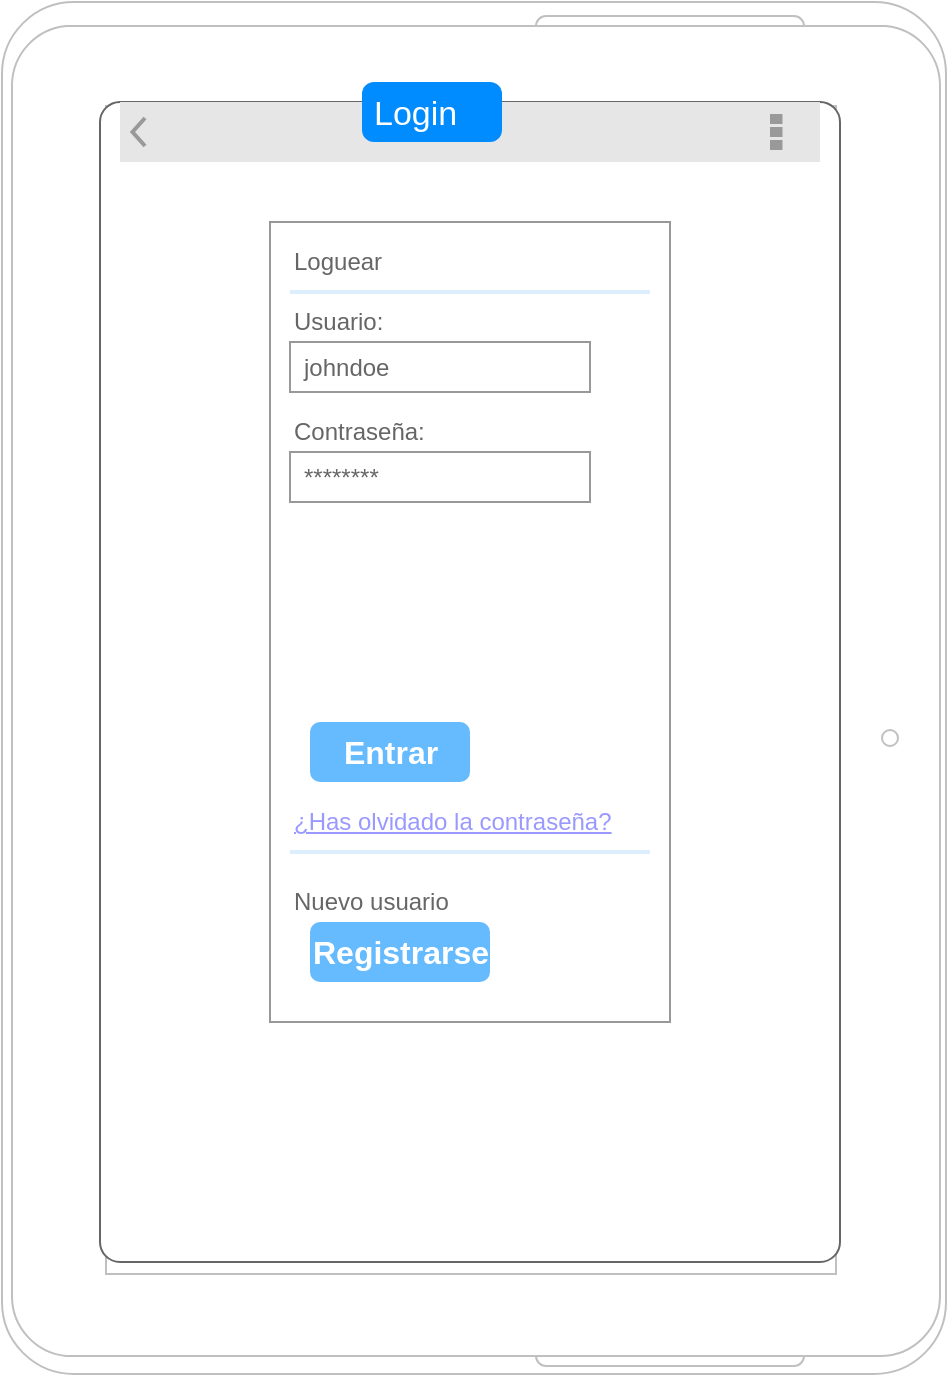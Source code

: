 <mxfile version="13.1.3" type="google" pages="5"><diagram id="OhHfvujmzHvywptCftfq" name="login"><mxGraphModel dx="1357" dy="807" grid="1" gridSize="10" guides="1" tooltips="1" connect="1" arrows="1" fold="1" page="1" pageScale="1" pageWidth="827" pageHeight="1169" math="0" shadow="0"><root><mxCell id="0"/><mxCell id="1" parent="0"/><mxCell id="pBbbGzxK9Ap5g3u8Af3E-1" value="" style="verticalLabelPosition=bottom;verticalAlign=top;html=1;shadow=0;dashed=0;strokeWidth=1;shape=mxgraph.android.tab2;strokeColor=#c0c0c0;" vertex="1" parent="1"><mxGeometry x="180" y="70" width="472" height="686" as="geometry"/></mxCell><mxCell id="pBbbGzxK9Ap5g3u8Af3E-4" value="" style="shape=mxgraph.mockup.containers.marginRect;rectMarginTop=10;strokeColor=#666666;strokeWidth=1;dashed=0;rounded=1;arcSize=5;recursiveResize=0;" vertex="1" parent="1"><mxGeometry x="229" y="110" width="370" height="590" as="geometry"/></mxCell><mxCell id="pBbbGzxK9Ap5g3u8Af3E-14" value="" style="strokeWidth=1;html=1;shadow=0;dashed=0;shape=mxgraph.android.action_bar_landscape;fillColor=#E6E6E6;strokeColor=#c0c0c0;strokeWidth=2;" vertex="1" parent="pBbbGzxK9Ap5g3u8Af3E-4"><mxGeometry x="10" y="10" width="350" height="30" as="geometry"/></mxCell><mxCell id="1p_zt-nthzSUx3W2dj4f-1" value="" style="strokeWidth=1;shadow=0;dashed=0;align=center;html=1;shape=mxgraph.mockup.forms.rrect;rSize=0;strokeColor=#999999;fillColor=#ffffff;" vertex="1" parent="pBbbGzxK9Ap5g3u8Af3E-4"><mxGeometry x="85" y="70" width="200" height="400" as="geometry"/></mxCell><mxCell id="1p_zt-nthzSUx3W2dj4f-2" value="Loguear" style="strokeWidth=1;shadow=0;dashed=0;align=center;html=1;shape=mxgraph.mockup.forms.anchor;fontSize=12;fontColor=#666666;align=left;resizeWidth=1;spacingLeft=0;" vertex="1" parent="1p_zt-nthzSUx3W2dj4f-1"><mxGeometry width="100" height="20" relative="1" as="geometry"><mxPoint x="10" y="10" as="offset"/></mxGeometry></mxCell><mxCell id="1p_zt-nthzSUx3W2dj4f-3" value="" style="shape=line;strokeColor=#ddeeff;strokeWidth=2;html=1;resizeWidth=1;" vertex="1" parent="1p_zt-nthzSUx3W2dj4f-1"><mxGeometry width="180" height="10" relative="1" as="geometry"><mxPoint x="10" y="30" as="offset"/></mxGeometry></mxCell><mxCell id="1p_zt-nthzSUx3W2dj4f-4" value="Usuario:" style="strokeWidth=1;shadow=0;dashed=0;align=center;html=1;shape=mxgraph.mockup.forms.anchor;fontSize=12;fontColor=#666666;align=left;resizeWidth=1;spacingLeft=0;" vertex="1" parent="1p_zt-nthzSUx3W2dj4f-1"><mxGeometry width="100" height="20" relative="1" as="geometry"><mxPoint x="10" y="40" as="offset"/></mxGeometry></mxCell><mxCell id="1p_zt-nthzSUx3W2dj4f-5" value="johndoe" style="strokeWidth=1;shadow=0;dashed=0;align=center;html=1;shape=mxgraph.mockup.forms.rrect;rSize=0;strokeColor=#999999;fontColor=#666666;align=left;spacingLeft=5;resizeWidth=1;" vertex="1" parent="1p_zt-nthzSUx3W2dj4f-1"><mxGeometry width="150" height="25" relative="1" as="geometry"><mxPoint x="10" y="60" as="offset"/></mxGeometry></mxCell><mxCell id="1p_zt-nthzSUx3W2dj4f-6" value="Contraseña:" style="strokeWidth=1;shadow=0;dashed=0;align=center;html=1;shape=mxgraph.mockup.forms.anchor;fontSize=12;fontColor=#666666;align=left;resizeWidth=1;spacingLeft=0;" vertex="1" parent="1p_zt-nthzSUx3W2dj4f-1"><mxGeometry width="100" height="20" relative="1" as="geometry"><mxPoint x="10" y="95" as="offset"/></mxGeometry></mxCell><mxCell id="1p_zt-nthzSUx3W2dj4f-7" value="********" style="strokeWidth=1;shadow=0;dashed=0;align=center;html=1;shape=mxgraph.mockup.forms.rrect;rSize=0;strokeColor=#999999;fontColor=#666666;align=left;spacingLeft=5;resizeWidth=1;" vertex="1" parent="1p_zt-nthzSUx3W2dj4f-1"><mxGeometry width="150" height="25" relative="1" as="geometry"><mxPoint x="10" y="115" as="offset"/></mxGeometry></mxCell><mxCell id="1p_zt-nthzSUx3W2dj4f-8" value="Entrar" style="strokeWidth=1;shadow=0;dashed=0;align=center;html=1;shape=mxgraph.mockup.forms.rrect;rSize=5;strokeColor=none;fontColor=#ffffff;fillColor=#66bbff;fontSize=16;fontStyle=1;" vertex="1" parent="1p_zt-nthzSUx3W2dj4f-1"><mxGeometry y="1" width="80" height="30" relative="1" as="geometry"><mxPoint x="20" y="-150" as="offset"/></mxGeometry></mxCell><mxCell id="1p_zt-nthzSUx3W2dj4f-9" value="&lt;div&gt;¿Has olvidado la contraseña?&lt;/div&gt;" style="strokeWidth=1;shadow=0;dashed=0;align=center;html=1;shape=mxgraph.mockup.forms.anchor;fontSize=12;fontColor=#9999ff;align=left;spacingLeft=0;fontStyle=4;resizeWidth=1;" vertex="1" parent="1p_zt-nthzSUx3W2dj4f-1"><mxGeometry y="1" width="150" height="20" relative="1" as="geometry"><mxPoint x="10" y="-110" as="offset"/></mxGeometry></mxCell><mxCell id="1p_zt-nthzSUx3W2dj4f-10" value="" style="shape=line;strokeColor=#ddeeff;strokeWidth=2;html=1;resizeWidth=1;" vertex="1" parent="1p_zt-nthzSUx3W2dj4f-1"><mxGeometry y="1" width="180" height="10" relative="1" as="geometry"><mxPoint x="10" y="-90" as="offset"/></mxGeometry></mxCell><mxCell id="1p_zt-nthzSUx3W2dj4f-11" value="&lt;div&gt;Nuevo usuario&lt;/div&gt;" style="strokeWidth=1;shadow=0;dashed=0;align=center;html=1;shape=mxgraph.mockup.forms.anchor;fontSize=12;fontColor=#666666;align=left;spacingLeft=0;resizeWidth=1;" vertex="1" parent="1p_zt-nthzSUx3W2dj4f-1"><mxGeometry y="1" width="150" height="20" relative="1" as="geometry"><mxPoint x="10" y="-70" as="offset"/></mxGeometry></mxCell><mxCell id="1p_zt-nthzSUx3W2dj4f-12" value="Registrarse" style="strokeWidth=1;shadow=0;dashed=0;align=center;html=1;shape=mxgraph.mockup.forms.rrect;rSize=5;strokeColor=none;fontColor=#ffffff;fillColor=#66bbff;fontSize=16;fontStyle=1;" vertex="1" parent="1p_zt-nthzSUx3W2dj4f-1"><mxGeometry y="1" width="90" height="30" relative="1" as="geometry"><mxPoint x="20" y="-50" as="offset"/></mxGeometry></mxCell><mxCell id="pBbbGzxK9Ap5g3u8Af3E-15" value="Login" style="shape=rect;strokeColor=none;fillColor=#008cff;strokeWidth=1;dashed=0;rounded=1;arcSize=20;fontColor=#ffffff;fontSize=17;spacing=2;spacingTop=-2;align=left;autosize=1;spacingLeft=4;resizeWidth=0;resizeHeight=0;perimeter=none;" vertex="1" parent="1"><mxGeometry x="360" y="110" width="70" height="30" as="geometry"/></mxCell></root></mxGraphModel></diagram><diagram id="ZQyWxMk5r7PMmkPVNmxb" name="register"><mxGraphModel dx="1357" dy="807" grid="1" gridSize="10" guides="1" tooltips="1" connect="1" arrows="1" fold="1" page="1" pageScale="1" pageWidth="827" pageHeight="1169" math="0" shadow="0"><root><mxCell id="rLpeH3yPwdTUDy93IjFc-0"/><mxCell id="rLpeH3yPwdTUDy93IjFc-1" parent="rLpeH3yPwdTUDy93IjFc-0"/><mxCell id="rLpeH3yPwdTUDy93IjFc-3" value="" style="verticalLabelPosition=bottom;verticalAlign=top;html=1;shadow=0;dashed=0;strokeWidth=1;shape=mxgraph.android.tab2;strokeColor=#c0c0c0;" vertex="1" parent="rLpeH3yPwdTUDy93IjFc-1"><mxGeometry x="178" y="40" width="472" height="686" as="geometry"/></mxCell><mxCell id="rLpeH3yPwdTUDy93IjFc-4" value="" style="shape=mxgraph.mockup.containers.marginRect;rectMarginTop=10;strokeColor=#666666;strokeWidth=1;dashed=0;rounded=1;arcSize=5;recursiveResize=0;" vertex="1" parent="rLpeH3yPwdTUDy93IjFc-1"><mxGeometry x="230" y="80" width="370" height="590" as="geometry"/></mxCell><mxCell id="rLpeH3yPwdTUDy93IjFc-5" value="" style="triangle;whiteSpace=wrap;html=1;direction=west;" vertex="1" parent="rLpeH3yPwdTUDy93IjFc-4"><mxGeometry x="340" y="10" width="20" height="20" as="geometry"/></mxCell><mxCell id="rLpeH3yPwdTUDy93IjFc-6" value="Registrar" style="strokeWidth=1;shadow=0;dashed=0;align=center;html=1;shape=mxgraph.mockup.buttons.button;strokeColor=#666666;fontColor=#ffffff;mainText=;buttonStyle=round;fontSize=17;fontStyle=1;fillColor=#008cff;whiteSpace=wrap;" vertex="1" parent="rLpeH3yPwdTUDy93IjFc-4"><mxGeometry x="254" y="550" width="100" height="30" as="geometry"/></mxCell><mxCell id="rLpeH3yPwdTUDy93IjFc-7" value="" style="rounded=1;whiteSpace=wrap;html=1;" vertex="1" parent="rLpeH3yPwdTUDy93IjFc-1"><mxGeometry x="364" y="140" width="120" height="30" as="geometry"/></mxCell><mxCell id="rLpeH3yPwdTUDy93IjFc-8" value="" style="rounded=1;whiteSpace=wrap;html=1;" vertex="1" parent="rLpeH3yPwdTUDy93IjFc-1"><mxGeometry x="364" y="190" width="120" height="30" as="geometry"/></mxCell><mxCell id="rLpeH3yPwdTUDy93IjFc-9" value="" style="rounded=1;whiteSpace=wrap;html=1;" vertex="1" parent="rLpeH3yPwdTUDy93IjFc-1"><mxGeometry x="364" y="240" width="120" height="30" as="geometry"/></mxCell><mxCell id="rLpeH3yPwdTUDy93IjFc-10" value="" style="rounded=1;whiteSpace=wrap;html=1;" vertex="1" parent="rLpeH3yPwdTUDy93IjFc-1"><mxGeometry x="364" y="290" width="120" height="30" as="geometry"/></mxCell><mxCell id="rLpeH3yPwdTUDy93IjFc-11" value="Usuario" style="text;html=1;strokeColor=none;fillColor=none;align=center;verticalAlign=middle;whiteSpace=wrap;rounded=0;" vertex="1" parent="rLpeH3yPwdTUDy93IjFc-1"><mxGeometry x="260" y="145" width="40" height="20" as="geometry"/></mxCell><mxCell id="rLpeH3yPwdTUDy93IjFc-12" value="Email" style="text;html=1;strokeColor=none;fillColor=none;align=center;verticalAlign=middle;whiteSpace=wrap;rounded=0;" vertex="1" parent="rLpeH3yPwdTUDy93IjFc-1"><mxGeometry x="260" y="195" width="40" height="20" as="geometry"/></mxCell><mxCell id="rLpeH3yPwdTUDy93IjFc-13" value="&lt;div&gt;Contraseña&lt;/div&gt;" style="text;html=1;strokeColor=none;fillColor=none;align=center;verticalAlign=middle;whiteSpace=wrap;rounded=0;" vertex="1" parent="rLpeH3yPwdTUDy93IjFc-1"><mxGeometry x="260" y="245" width="40" height="20" as="geometry"/></mxCell><mxCell id="rLpeH3yPwdTUDy93IjFc-14" value="&lt;font color=&quot;#FF0000&quot;&gt;*&lt;/font&gt;" style="text;html=1;strokeColor=none;fillColor=none;align=center;verticalAlign=middle;whiteSpace=wrap;rounded=0;" vertex="1" parent="rLpeH3yPwdTUDy93IjFc-1"><mxGeometry x="310" y="145" width="20" height="20" as="geometry"/></mxCell><mxCell id="rLpeH3yPwdTUDy93IjFc-15" value="&lt;font color=&quot;#FF0000&quot;&gt;*&lt;/font&gt;" style="text;html=1;strokeColor=none;fillColor=none;align=center;verticalAlign=middle;whiteSpace=wrap;rounded=0;" vertex="1" parent="rLpeH3yPwdTUDy93IjFc-1"><mxGeometry x="310" y="195" width="20" height="20" as="geometry"/></mxCell><mxCell id="rLpeH3yPwdTUDy93IjFc-16" value="&lt;font color=&quot;#FF0000&quot;&gt;*&lt;/font&gt;" style="text;html=1;strokeColor=none;fillColor=none;align=center;verticalAlign=middle;whiteSpace=wrap;rounded=0;" vertex="1" parent="rLpeH3yPwdTUDy93IjFc-1"><mxGeometry x="310" y="240" width="20" height="20" as="geometry"/></mxCell><mxCell id="rLpeH3yPwdTUDy93IjFc-17" value="Repite la contraseña" style="text;html=1;strokeColor=none;fillColor=none;align=center;verticalAlign=middle;whiteSpace=wrap;rounded=0;" vertex="1" parent="rLpeH3yPwdTUDy93IjFc-1"><mxGeometry x="260" y="290" width="40" height="20" as="geometry"/></mxCell><mxCell id="rLpeH3yPwdTUDy93IjFc-18" value="&lt;font color=&quot;#FF0000&quot;&gt;*&lt;/font&gt;" style="text;html=1;strokeColor=none;fillColor=none;align=center;verticalAlign=middle;whiteSpace=wrap;rounded=0;" vertex="1" parent="rLpeH3yPwdTUDy93IjFc-1"><mxGeometry x="310" y="290" width="20" height="20" as="geometry"/></mxCell><mxCell id="rLpeH3yPwdTUDy93IjFc-19" value="" style="strokeWidth=1;html=1;shadow=0;dashed=0;shape=mxgraph.android.action_bar_landscape;fillColor=#E6E6E6;strokeColor=#c0c0c0;strokeWidth=2;" vertex="1" parent="rLpeH3yPwdTUDy93IjFc-1"><mxGeometry x="239" y="90" width="350" height="30" as="geometry"/></mxCell><mxCell id="rLpeH3yPwdTUDy93IjFc-20" value="Registrándote" style="shape=rect;strokeColor=none;fillColor=#008cff;strokeWidth=1;dashed=0;rounded=1;arcSize=20;fontColor=#ffffff;fontSize=17;spacing=2;spacingTop=-2;align=left;autosize=1;spacingLeft=4;resizeWidth=0;resizeHeight=0;perimeter=none;" vertex="1" parent="rLpeH3yPwdTUDy93IjFc-1"><mxGeometry x="354" y="80" width="130" height="30" as="geometry"/></mxCell></root></mxGraphModel></diagram><diagram id="0fNcVOmLJvxJxW2lCMJr" name="main-window"><mxGraphModel dx="1357" dy="807" grid="1" gridSize="10" guides="1" tooltips="1" connect="1" arrows="1" fold="1" page="1" pageScale="1" pageWidth="827" pageHeight="1169" math="0" shadow="0"><root><mxCell id="0GMuMxlJo6W8gUavaypU-0"/><mxCell id="0GMuMxlJo6W8gUavaypU-1" parent="0GMuMxlJo6W8gUavaypU-0"/><mxCell id="8jx7JjbVbEFTBR6swIQ5-0" value="" style="verticalLabelPosition=bottom;verticalAlign=top;html=1;shadow=0;dashed=0;strokeWidth=1;shape=mxgraph.android.tab2;strokeColor=#c0c0c0;" vertex="1" parent="0GMuMxlJo6W8gUavaypU-1"><mxGeometry x="180" y="70" width="472" height="686" as="geometry"/></mxCell><mxCell id="8jx7JjbVbEFTBR6swIQ5-1" value="" style="shape=mxgraph.mockup.containers.marginRect;rectMarginTop=10;strokeColor=#666666;strokeWidth=1;dashed=0;rounded=1;arcSize=5;recursiveResize=0;" vertex="1" parent="0GMuMxlJo6W8gUavaypU-1"><mxGeometry x="230" y="110" width="370" height="590" as="geometry"/></mxCell><mxCell id="8jx7JjbVbEFTBR6swIQ5-10" value="Guardar" style="strokeWidth=1;shadow=0;dashed=0;align=center;html=1;shape=mxgraph.mockup.buttons.button;strokeColor=#666666;fontColor=#ffffff;mainText=;buttonStyle=round;fontSize=17;fontStyle=1;fillColor=#008cff;whiteSpace=wrap;" vertex="1" parent="8jx7JjbVbEFTBR6swIQ5-1"><mxGeometry x="250" y="540" width="100" height="30" as="geometry"/></mxCell><mxCell id="8jx7JjbVbEFTBR6swIQ5-11" value="" style="strokeWidth=1;html=1;shadow=0;dashed=0;shape=mxgraph.android.action_bar_landscape;fillColor=#E6E6E6;strokeColor=#c0c0c0;strokeWidth=2;" vertex="1" parent="8jx7JjbVbEFTBR6swIQ5-1"><mxGeometry x="10" y="10" width="350" height="30" as="geometry"/></mxCell><mxCell id="x3VIYke9uhWcfmBQ91cJ-1" value="23/05/2020" style="strokeWidth=1;html=1;shadow=0;dashed=0;shape=mxgraph.android.spinner2;align=center;fillColor=#999999;strokeColor=#999999;verticalAlign=bottom" vertex="1" parent="8jx7JjbVbEFTBR6swIQ5-1"><mxGeometry x="250" y="60" width="110" height="10" as="geometry"/></mxCell><mxCell id="x3VIYke9uhWcfmBQ91cJ-10" value="Gramíneas" style="strokeWidth=1;shadow=0;dashed=0;align=center;html=1;shape=mxgraph.mockup.text.textBox;fontColor=#666666;align=left;fontSize=17;spacingLeft=4;spacingTop=-3;strokeColor=#666666;mainText=" vertex="1" parent="8jx7JjbVbEFTBR6swIQ5-1"><mxGeometry x="10" y="100" width="150" height="30" as="geometry"/></mxCell><mxCell id="x3VIYke9uhWcfmBQ91cJ-11" value="&lt;div align=&quot;right&quot;&gt;Muy alto&lt;/div&gt;" style="strokeWidth=1;shadow=0;dashed=0;align=right;html=1;shape=mxgraph.mockup.text.textBox;fontColor=#666666;align=left;fontSize=17;spacingLeft=4;spacingTop=-3;strokeColor=#666666;mainText=" vertex="1" parent="8jx7JjbVbEFTBR6swIQ5-1"><mxGeometry x="160" y="100" width="150" height="30" as="geometry"/></mxCell><mxCell id="x3VIYke9uhWcfmBQ91cJ-19" value="Plantago" style="strokeWidth=1;shadow=0;dashed=0;align=center;html=1;shape=mxgraph.mockup.text.textBox;fontColor=#666666;align=left;fontSize=17;spacingLeft=4;spacingTop=-3;strokeColor=#666666;mainText=" vertex="1" parent="8jx7JjbVbEFTBR6swIQ5-1"><mxGeometry x="10" y="130" width="150" height="30" as="geometry"/></mxCell><mxCell id="x3VIYke9uhWcfmBQ91cJ-20" value="Alto" style="strokeWidth=1;shadow=0;dashed=0;align=center;html=1;shape=mxgraph.mockup.text.textBox;fontColor=#666666;align=left;fontSize=17;spacingLeft=4;spacingTop=-3;strokeColor=#666666;mainText=" vertex="1" parent="8jx7JjbVbEFTBR6swIQ5-1"><mxGeometry x="160" y="130" width="150" height="30" as="geometry"/></mxCell><mxCell id="x3VIYke9uhWcfmBQ91cJ-21" value="Coníferas" style="strokeWidth=1;shadow=0;dashed=0;align=center;html=1;shape=mxgraph.mockup.text.textBox;fontColor=#666666;align=left;fontSize=17;spacingLeft=4;spacingTop=-3;strokeColor=#666666;mainText=" vertex="1" parent="8jx7JjbVbEFTBR6swIQ5-1"><mxGeometry x="10" y="160" width="150" height="30" as="geometry"/></mxCell><mxCell id="x3VIYke9uhWcfmBQ91cJ-22" value="Bajo" style="strokeWidth=1;shadow=0;dashed=0;align=center;html=1;shape=mxgraph.mockup.text.textBox;fontColor=#666666;align=left;fontSize=17;spacingLeft=4;spacingTop=-3;strokeColor=#666666;mainText=" vertex="1" parent="8jx7JjbVbEFTBR6swIQ5-1"><mxGeometry x="160" y="160" width="150" height="30" as="geometry"/></mxCell><mxCell id="x3VIYke9uhWcfmBQ91cJ-0" value="Niveles de &#xA;alérgenos" style="shape=rect;strokeColor=none;fillColor=#008cff;strokeWidth=1;dashed=0;rounded=1;arcSize=20;fontColor=#ffffff;fontSize=17;spacing=2;spacingTop=-2;align=left;autosize=1;spacingLeft=4;resizeWidth=0;resizeHeight=0;perimeter=none;" vertex="1" parent="0GMuMxlJo6W8gUavaypU-1"><mxGeometry x="350" y="110" width="100" height="50" as="geometry"/></mxCell></root></mxGraphModel></diagram><diagram id="oUG2agqwu0czdnFLR6eX" name="specific-allergen"><mxGraphModel dx="1357" dy="807" grid="1" gridSize="10" guides="1" tooltips="1" connect="1" arrows="1" fold="1" page="1" pageScale="1" pageWidth="827" pageHeight="1169" math="0" shadow="0"><root><mxCell id="paXuN2UG87jbPAlYXOCK-0"/><mxCell id="paXuN2UG87jbPAlYXOCK-1" parent="paXuN2UG87jbPAlYXOCK-0"/><mxCell id="9gst4mT_3742gThRZB-k-0" value="" style="shape=mxgraph.mockup.containers.marginRect;rectMarginTop=10;strokeColor=#666666;strokeWidth=1;dashed=0;rounded=1;arcSize=5;recursiveResize=0;" vertex="1" parent="paXuN2UG87jbPAlYXOCK-1"><mxGeometry x="230" y="110" width="385" height="590" as="geometry"/></mxCell><mxCell id="9gst4mT_3742gThRZB-k-1" value="Guardar" style="strokeWidth=1;shadow=0;dashed=0;align=center;html=1;shape=mxgraph.mockup.buttons.button;strokeColor=#666666;fontColor=#ffffff;mainText=;buttonStyle=round;fontSize=17;fontStyle=1;fillColor=#008cff;whiteSpace=wrap;" vertex="1" parent="9gst4mT_3742gThRZB-k-0"><mxGeometry x="250" y="540" width="100" height="30" as="geometry"/></mxCell><mxCell id="9gst4mT_3742gThRZB-k-2" value="" style="strokeWidth=1;html=1;shadow=0;dashed=0;shape=mxgraph.android.action_bar_landscape;fillColor=#E6E6E6;strokeColor=#c0c0c0;strokeWidth=2;" vertex="1" parent="9gst4mT_3742gThRZB-k-0"><mxGeometry x="10" y="10" width="350" height="30" as="geometry"/></mxCell><mxCell id="9gst4mT_3742gThRZB-k-3" value="23/05/2020" style="strokeWidth=1;html=1;shadow=0;dashed=0;shape=mxgraph.android.spinner2;align=center;fillColor=#999999;strokeColor=#999999;verticalAlign=bottom" vertex="1" parent="9gst4mT_3742gThRZB-k-0"><mxGeometry x="250" y="60" width="110" height="10" as="geometry"/></mxCell><mxCell id="p1FKnLx-IQ4Mpb7-kXZ2-1" value="" style="strokeWidth=1;shadow=0;dashed=0;align=center;html=1;shape=mxgraph.mockup.containers.marginRect2;rectMarginLeft=67;strokeColor=#666666;gradientColor=none;" vertex="1" parent="9gst4mT_3742gThRZB-k-0"><mxGeometry x="10" y="90" width="360" height="200" as="geometry"/></mxCell><mxCell id="p1FKnLx-IQ4Mpb7-kXZ2-2" value="&lt;div style=&quot;font-size: 12px&quot;&gt;&lt;font style=&quot;font-size: 12px&quot;&gt;Gramíneas&lt;/font&gt;&lt;/div&gt;" style="strokeColor=inherit;fillColor=inherit;gradientColor=inherit;strokeWidth=1;shadow=0;dashed=0;align=center;html=1;shape=mxgraph.mockup.containers.rrect;rSize=0;fontSize=17;fontColor=#666666;" vertex="1" parent="p1FKnLx-IQ4Mpb7-kXZ2-1"><mxGeometry width="60" height="25" relative="1" as="geometry"><mxPoint y="10" as="offset"/></mxGeometry></mxCell><mxCell id="p1FKnLx-IQ4Mpb7-kXZ2-3" value="&lt;font style=&quot;font-size: 15px&quot;&gt;Plantago&lt;/font&gt;" style="strokeWidth=1;shadow=0;dashed=0;align=center;html=1;shape=mxgraph.mockup.containers.rrect;rSize=0;fontSize=17;fontColor=#ffffff;strokeColor=#008cff;fillColor=#008cff;" vertex="1" parent="p1FKnLx-IQ4Mpb7-kXZ2-1"><mxGeometry width="60" height="25" relative="1" as="geometry"><mxPoint y="40" as="offset"/></mxGeometry></mxCell><mxCell id="p1FKnLx-IQ4Mpb7-kXZ2-4" value="&lt;font style=&quot;font-size: 12px&quot;&gt;Confíneras&lt;/font&gt;" style="strokeColor=inherit;fillColor=inherit;gradientColor=inherit;strokeWidth=1;shadow=0;dashed=0;align=center;html=1;shape=mxgraph.mockup.containers.rrect;rSize=0;fontSize=17;fontColor=#666666;" vertex="1" parent="p1FKnLx-IQ4Mpb7-kXZ2-1"><mxGeometry width="60" height="25" relative="1" as="geometry"><mxPoint y="70" as="offset"/></mxGeometry></mxCell><mxCell id="p1FKnLx-IQ4Mpb7-kXZ2-5" value="" style="strokeWidth=1;shadow=0;dashed=0;align=center;html=1;shape=mxgraph.mockup.containers.leftButton;rSize=5;strokeColor=#008cff;fillColor=#008cff;resizeHeight=1;movable=0;deletable=0;" vertex="1" parent="p1FKnLx-IQ4Mpb7-kXZ2-1"><mxGeometry width="7" height="200" relative="1" as="geometry"><mxPoint x="60" as="offset"/></mxGeometry></mxCell><mxCell id="p1FKnLx-IQ4Mpb7-kXZ2-7" value="Mañana" style="rounded=1;html=1;shadow=0;dashed=0;whiteSpace=wrap;fontSize=10;fillColor=#E6E6E6;align=center;strokeColor=#E6E6E6;fontColor=#333333;" vertex="1" parent="p1FKnLx-IQ4Mpb7-kXZ2-1"><mxGeometry x="80" y="20" width="105.5" height="16.88" as="geometry"/></mxCell><mxCell id="p1FKnLx-IQ4Mpb7-kXZ2-8" value="Tarde" style="rounded=1;html=1;shadow=0;dashed=0;whiteSpace=wrap;fontSize=10;fillColor=#E6E6E6;align=center;strokeColor=#E6E6E6;fontColor=#333333;" vertex="1" parent="p1FKnLx-IQ4Mpb7-kXZ2-1"><mxGeometry x="80" y="91.56" width="105.5" height="16.88" as="geometry"/></mxCell><mxCell id="p1FKnLx-IQ4Mpb7-kXZ2-9" value="Noche" style="rounded=1;html=1;shadow=0;dashed=0;whiteSpace=wrap;fontSize=10;fillColor=#E6E6E6;align=center;strokeColor=#E6E6E6;fontColor=#333333;" vertex="1" parent="p1FKnLx-IQ4Mpb7-kXZ2-1"><mxGeometry x="80" y="170" width="105.5" height="16.88" as="geometry"/></mxCell><mxCell id="p1FKnLx-IQ4Mpb7-kXZ2-13" value="" style="verticalLabelPosition=bottom;shadow=0;dashed=0;align=center;html=1;verticalAlign=top;strokeWidth=1;shape=mxgraph.mockup.graphics.gauge;fillColor=#ffffff;strokeColor=#999999;gaugePos=25;scaleColors=#bbddff,#ddeeff,#99ccff;gaugeLabels=,,;needleColor=#008cff;" vertex="1" parent="p1FKnLx-IQ4Mpb7-kXZ2-1"><mxGeometry x="250" width="60" height="60" as="geometry"/></mxCell><mxCell id="p1FKnLx-IQ4Mpb7-kXZ2-14" value="[%]" style="strokeWidth=1;shadow=0;dashed=0;align=center;html=1;shape=mxgraph.mockup.graphics.anchor;fontColor=#666666;" vertex="1" parent="p1FKnLx-IQ4Mpb7-kXZ2-13"><mxGeometry x="15" y="12" width="30" height="12" as="geometry"/></mxCell><mxCell id="p1FKnLx-IQ4Mpb7-kXZ2-15" value="0" style="strokeWidth=1;shadow=0;dashed=0;align=center;html=1;shape=mxgraph.mockup.graphics.anchor;align=left;fontColor=#666666;" vertex="1" parent="p1FKnLx-IQ4Mpb7-kXZ2-13"><mxGeometry x="12" y="45" width="30" height="12" as="geometry"/></mxCell><mxCell id="p1FKnLx-IQ4Mpb7-kXZ2-16" value="100" style="strokeWidth=1;shadow=0;dashed=0;align=center;html=1;shape=mxgraph.mockup.graphics.anchor;align=right;fontColor=#666666;" vertex="1" parent="p1FKnLx-IQ4Mpb7-kXZ2-13"><mxGeometry x="18" y="45" width="30" height="12" as="geometry"/></mxCell><mxCell id="p1FKnLx-IQ4Mpb7-kXZ2-21" value="" style="verticalLabelPosition=bottom;shadow=0;dashed=0;align=center;html=1;verticalAlign=top;strokeWidth=1;shape=mxgraph.mockup.graphics.gauge;fillColor=#ffffff;strokeColor=#999999;gaugePos=25;scaleColors=#bbddff,#ddeeff,#99ccff;gaugeLabels=,,;needleColor=#008cff;" vertex="1" parent="p1FKnLx-IQ4Mpb7-kXZ2-1"><mxGeometry x="250" y="70" width="60" height="60" as="geometry"/></mxCell><mxCell id="p1FKnLx-IQ4Mpb7-kXZ2-22" value="[%]" style="strokeWidth=1;shadow=0;dashed=0;align=center;html=1;shape=mxgraph.mockup.graphics.anchor;fontColor=#666666;" vertex="1" parent="p1FKnLx-IQ4Mpb7-kXZ2-21"><mxGeometry x="15" y="12" width="30" height="12" as="geometry"/></mxCell><mxCell id="p1FKnLx-IQ4Mpb7-kXZ2-23" value="0" style="strokeWidth=1;shadow=0;dashed=0;align=center;html=1;shape=mxgraph.mockup.graphics.anchor;align=left;fontColor=#666666;" vertex="1" parent="p1FKnLx-IQ4Mpb7-kXZ2-21"><mxGeometry x="12" y="45" width="30" height="12" as="geometry"/></mxCell><mxCell id="p1FKnLx-IQ4Mpb7-kXZ2-24" value="100" style="strokeWidth=1;shadow=0;dashed=0;align=center;html=1;shape=mxgraph.mockup.graphics.anchor;align=right;fontColor=#666666;" vertex="1" parent="p1FKnLx-IQ4Mpb7-kXZ2-21"><mxGeometry x="18" y="45" width="30" height="12" as="geometry"/></mxCell><mxCell id="p1FKnLx-IQ4Mpb7-kXZ2-25" value="" style="verticalLabelPosition=bottom;shadow=0;dashed=0;align=center;html=1;verticalAlign=top;strokeWidth=1;shape=mxgraph.mockup.graphics.gauge;fillColor=#ffffff;strokeColor=#999999;gaugePos=25;scaleColors=#bbddff,#ddeeff,#99ccff;gaugeLabels=,,;needleColor=#008cff;" vertex="1" parent="p1FKnLx-IQ4Mpb7-kXZ2-1"><mxGeometry x="250" y="140" width="60" height="60" as="geometry"/></mxCell><mxCell id="p1FKnLx-IQ4Mpb7-kXZ2-26" value="&lt;div&gt;[%]&lt;/div&gt;" style="strokeWidth=1;shadow=0;dashed=0;align=center;html=1;shape=mxgraph.mockup.graphics.anchor;fontColor=#666666;" vertex="1" parent="p1FKnLx-IQ4Mpb7-kXZ2-25"><mxGeometry x="15" y="12" width="30" height="12" as="geometry"/></mxCell><mxCell id="p1FKnLx-IQ4Mpb7-kXZ2-27" value="0" style="strokeWidth=1;shadow=0;dashed=0;align=center;html=1;shape=mxgraph.mockup.graphics.anchor;align=left;fontColor=#666666;" vertex="1" parent="p1FKnLx-IQ4Mpb7-kXZ2-25"><mxGeometry x="12" y="45" width="30" height="12" as="geometry"/></mxCell><mxCell id="p1FKnLx-IQ4Mpb7-kXZ2-28" value="100" style="strokeWidth=1;shadow=0;dashed=0;align=center;html=1;shape=mxgraph.mockup.graphics.anchor;align=right;fontColor=#666666;" vertex="1" parent="p1FKnLx-IQ4Mpb7-kXZ2-25"><mxGeometry x="18" y="45" width="30" height="12" as="geometry"/></mxCell><mxCell id="p1FKnLx-IQ4Mpb7-kXZ2-0" value="Niveles de &#xA;alérgenos" style="shape=rect;strokeColor=none;fillColor=#008cff;strokeWidth=1;dashed=0;rounded=1;arcSize=20;fontColor=#ffffff;fontSize=17;spacing=2;spacingTop=-2;align=left;autosize=1;spacingLeft=4;resizeWidth=0;resizeHeight=0;perimeter=none;" vertex="1" parent="paXuN2UG87jbPAlYXOCK-1"><mxGeometry x="350" y="110" width="100" height="50" as="geometry"/></mxCell></root></mxGraphModel></diagram><diagram id="GS2cd-hBIC9bICtpM5Q_" name="pick-allergens"><mxGraphModel dx="1357" dy="807" grid="1" gridSize="10" guides="1" tooltips="1" connect="1" arrows="1" fold="1" page="1" pageScale="1" pageWidth="827" pageHeight="1169" math="0" shadow="0"><root><mxCell id="3EMmLGBnVKNqunz7oFri-0"/><mxCell id="3EMmLGBnVKNqunz7oFri-1" parent="3EMmLGBnVKNqunz7oFri-0"/><mxCell id="3EMmLGBnVKNqunz7oFri-20" value="" style="verticalLabelPosition=bottom;verticalAlign=top;html=1;shadow=0;dashed=0;strokeWidth=1;shape=mxgraph.android.tab2;strokeColor=#c0c0c0;" vertex="1" parent="3EMmLGBnVKNqunz7oFri-1"><mxGeometry x="180" y="70" width="472" height="686" as="geometry"/></mxCell><mxCell id="3EMmLGBnVKNqunz7oFri-21" value="" style="shape=mxgraph.mockup.containers.marginRect;rectMarginTop=10;strokeColor=#666666;strokeWidth=1;dashed=0;rounded=1;arcSize=5;recursiveResize=0;" vertex="1" parent="3EMmLGBnVKNqunz7oFri-1"><mxGeometry x="230" y="110" width="370" height="590" as="geometry"/></mxCell><mxCell id="3EMmLGBnVKNqunz7oFri-22" value="" style="strokeWidth=1;shadow=0;dashed=0;align=center;html=1;shape=mxgraph.mockup.forms.rrect;rSize=0;strokeColor=#999999;fillColor=#ffffff;recursiveResize=0;" vertex="1" parent="3EMmLGBnVKNqunz7oFri-21"><mxGeometry x="20" y="50" width="150" height="460" as="geometry"/></mxCell><mxCell id="3EMmLGBnVKNqunz7oFri-23" value="Plantago" style="strokeWidth=1;shadow=0;dashed=0;align=center;html=1;shape=mxgraph.mockup.forms.rrect;rSize=0;fillColor=#eeeeee;strokeColor=#999999;gradientColor=#cccccc;align=left;spacingLeft=4;fontSize=17;fontColor=#666666;labelPosition=right;" vertex="1" parent="3EMmLGBnVKNqunz7oFri-22"><mxGeometry x="8" y="7.5" width="15" height="15" as="geometry"/></mxCell><mxCell id="3EMmLGBnVKNqunz7oFri-24" value="Artemisia" style="strokeWidth=1;shadow=0;dashed=0;align=center;html=1;shape=mxgraph.mockup.forms.rrect;rSize=0;fillColor=#eeeeee;strokeColor=#999999;gradientColor=#cccccc;align=left;spacingLeft=4;fontSize=17;fontColor=#666666;labelPosition=right;" vertex="1" parent="3EMmLGBnVKNqunz7oFri-22"><mxGeometry x="8" y="37.5" width="15" height="15" as="geometry"/></mxCell><mxCell id="3EMmLGBnVKNqunz7oFri-25" value="Salsola" style="strokeWidth=1;shadow=0;dashed=0;align=center;html=1;shape=mxgraph.mockup.forms.checkbox;rSize=0;resizable=0;fillColor=#aaaaaa;strokeColor=#444444;gradientColor=#666666;align=left;spacingLeft=4;fontSize=17;fontColor=#008cff;labelPosition=right;" vertex="1" parent="3EMmLGBnVKNqunz7oFri-22"><mxGeometry x="8" y="67.5" width="15" height="15" as="geometry"/></mxCell><mxCell id="3EMmLGBnVKNqunz7oFri-26" value="Olivo" style="strokeWidth=1;shadow=0;dashed=0;align=center;html=1;shape=mxgraph.mockup.forms.rrect;rSize=0;fillColor=#eeeeee;strokeColor=#999999;gradientColor=#cccccc;align=left;spacingLeft=4;fontSize=17;fontColor=#666666;labelPosition=right;" vertex="1" parent="3EMmLGBnVKNqunz7oFri-22"><mxGeometry x="8" y="97.5" width="15" height="15" as="geometry"/></mxCell><mxCell id="3EMmLGBnVKNqunz7oFri-27" value="Gramíneas" style="strokeWidth=1;shadow=0;dashed=0;align=center;html=1;shape=mxgraph.mockup.forms.rrect;rSize=0;fillColor=#eeeeee;strokeColor=#999999;gradientColor=#cccccc;align=left;spacingLeft=4;fontSize=17;fontColor=#666666;labelPosition=right;" vertex="1" parent="3EMmLGBnVKNqunz7oFri-22"><mxGeometry x="8" y="130" width="15" height="15" as="geometry"/></mxCell><mxCell id="3EMmLGBnVKNqunz7oFri-28" value="Coníferas" style="strokeWidth=1;shadow=0;dashed=0;align=center;html=1;shape=mxgraph.mockup.forms.rrect;rSize=0;fillColor=#eeeeee;strokeColor=#999999;gradientColor=#cccccc;align=left;spacingLeft=4;fontSize=17;fontColor=#666666;labelPosition=right;" vertex="1" parent="3EMmLGBnVKNqunz7oFri-22"><mxGeometry x="8" y="160" width="15" height="15" as="geometry"/></mxCell><mxCell id="3EMmLGBnVKNqunz7oFri-29" value="otros?" style="strokeWidth=1;shadow=0;dashed=0;align=center;html=1;shape=mxgraph.mockup.forms.rrect;rSize=0;fillColor=#eeeeee;strokeColor=#999999;gradientColor=#cccccc;align=left;spacingLeft=4;fontSize=17;fontColor=#666666;labelPosition=right;" vertex="1" parent="3EMmLGBnVKNqunz7oFri-22"><mxGeometry x="8" y="190" width="15" height="15" as="geometry"/></mxCell><mxCell id="3EMmLGBnVKNqunz7oFri-30" value="Guardar" style="strokeWidth=1;shadow=0;dashed=0;align=center;html=1;shape=mxgraph.mockup.buttons.button;strokeColor=#666666;fontColor=#ffffff;mainText=;buttonStyle=round;fontSize=17;fontStyle=1;fillColor=#008cff;whiteSpace=wrap;" vertex="1" parent="3EMmLGBnVKNqunz7oFri-21"><mxGeometry x="250" y="540" width="100" height="30" as="geometry"/></mxCell><mxCell id="3EMmLGBnVKNqunz7oFri-31" value="" style="strokeWidth=1;html=1;shadow=0;dashed=0;shape=mxgraph.android.action_bar_landscape;fillColor=#E6E6E6;strokeColor=#c0c0c0;strokeWidth=2;" vertex="1" parent="3EMmLGBnVKNqunz7oFri-21"><mxGeometry x="10" y="10" width="350" height="30" as="geometry"/></mxCell><mxCell id="3EMmLGBnVKNqunz7oFri-32" value="Alergias" style="shape=rect;strokeColor=none;fillColor=#008cff;strokeWidth=1;dashed=0;rounded=1;arcSize=20;fontColor=#ffffff;fontSize=17;spacing=2;spacingTop=-2;align=left;autosize=1;spacingLeft=4;resizeWidth=0;resizeHeight=0;perimeter=none;" vertex="1" parent="3EMmLGBnVKNqunz7oFri-1"><mxGeometry x="360" y="110" width="80" height="30" as="geometry"/></mxCell></root></mxGraphModel></diagram></mxfile>